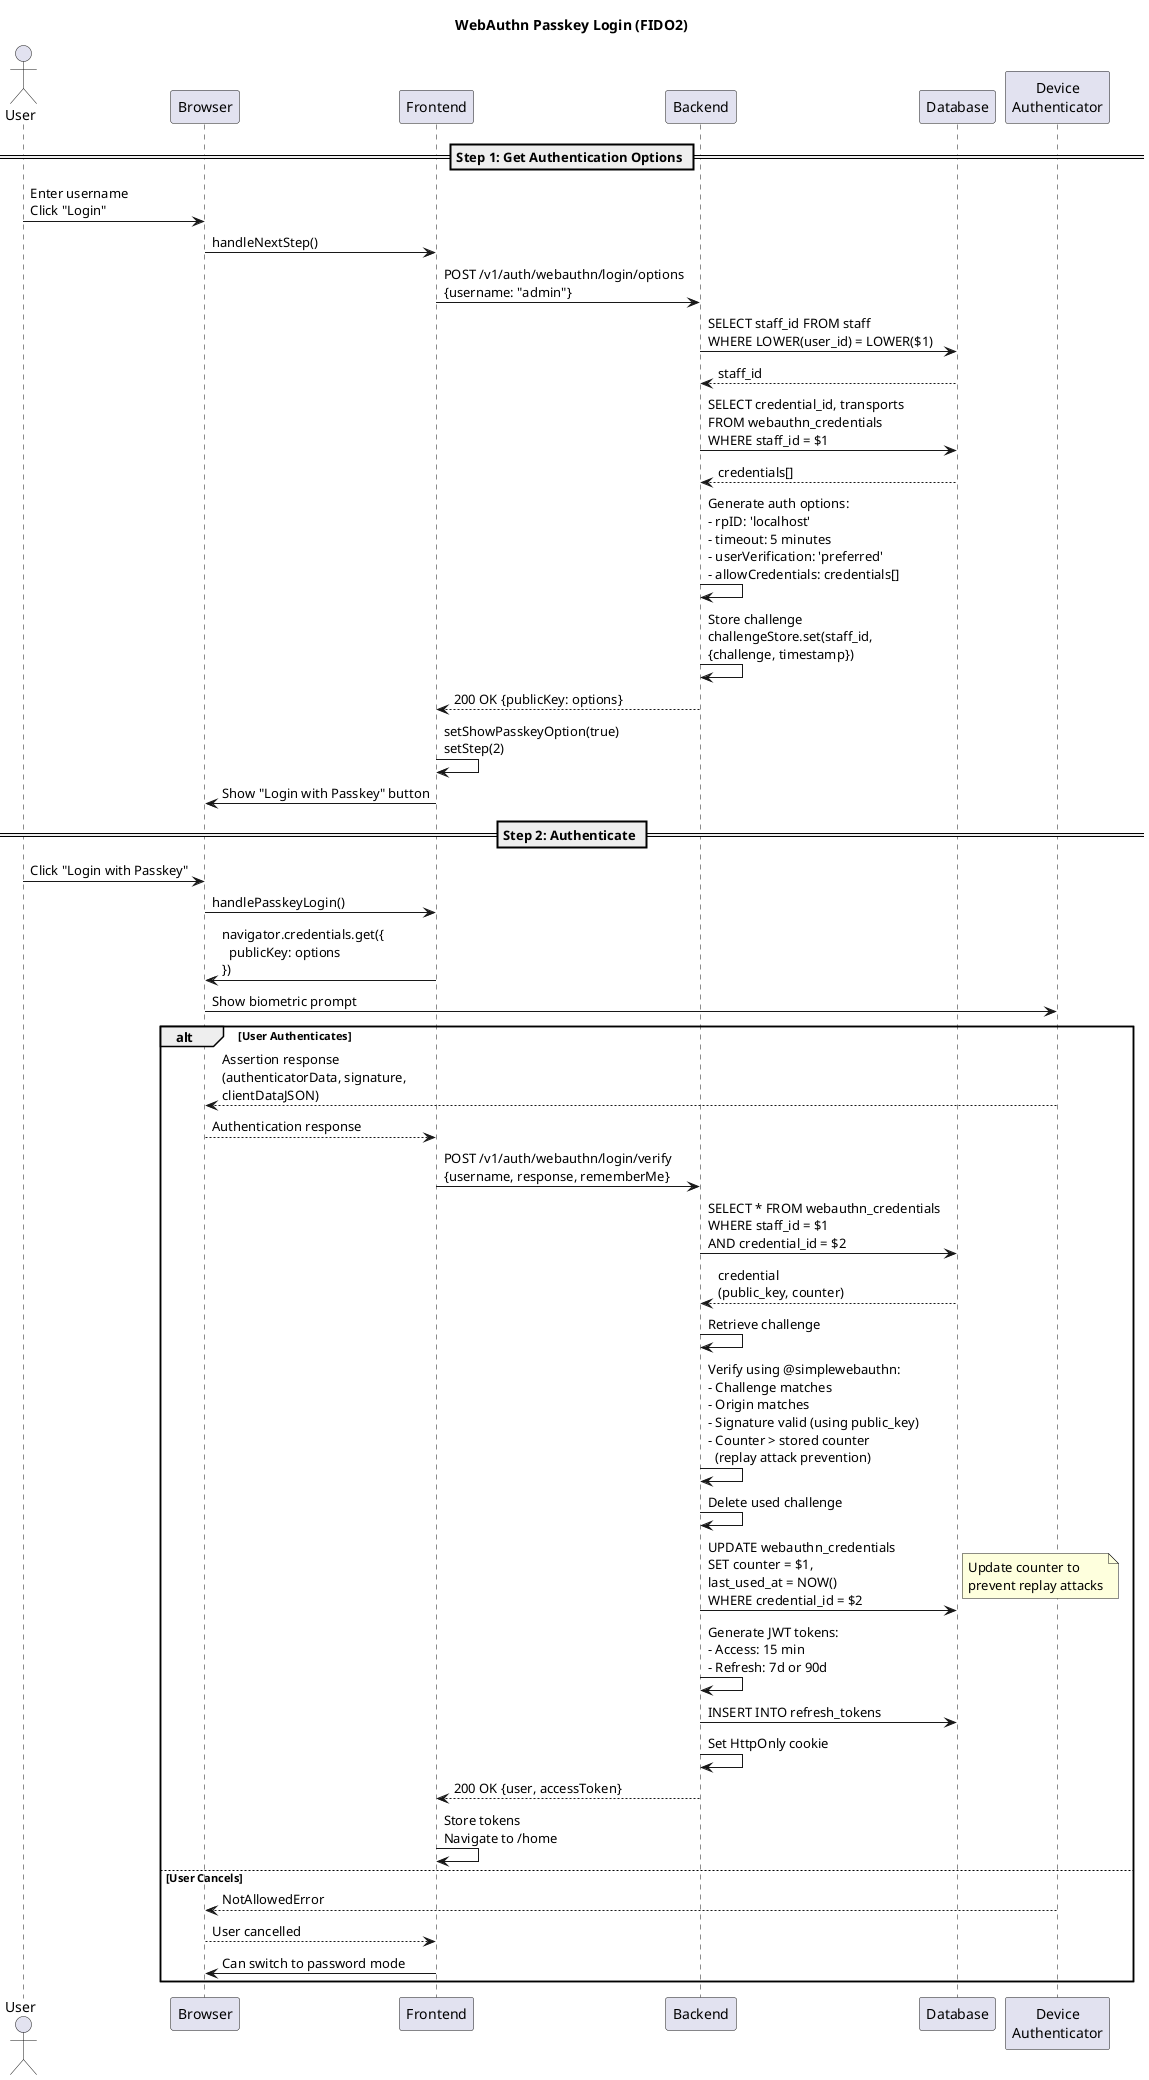 @startuml Passkey Login
title WebAuthn Passkey Login (FIDO2)

actor User
participant Browser
participant Frontend
participant Backend
participant Database
participant "Device\nAuthenticator" as Device

== Step 1: Get Authentication Options ==
User -> Browser: Enter username\nClick "Login"
Browser -> Frontend: handleNextStep()
Frontend -> Backend: POST /v1/auth/webauthn/login/options\n{username: "admin"}

Backend -> Database: SELECT staff_id FROM staff\nWHERE LOWER(user_id) = LOWER($1)
Database --> Backend: staff_id

Backend -> Database: SELECT credential_id, transports\nFROM webauthn_credentials\nWHERE staff_id = $1
Database --> Backend: credentials[]

Backend -> Backend: Generate auth options:\n- rpID: 'localhost'\n- timeout: 5 minutes\n- userVerification: 'preferred'\n- allowCredentials: credentials[]

Backend -> Backend: Store challenge\nchallengeStore.set(staff_id,\n{challenge, timestamp})

Backend --> Frontend: 200 OK {publicKey: options}
Frontend -> Frontend: setShowPasskeyOption(true)\nsetStep(2)
Frontend -> Browser: Show "Login with Passkey" button

== Step 2: Authenticate ==
User -> Browser: Click "Login with Passkey"
Browser -> Frontend: handlePasskeyLogin()
Frontend -> Browser: navigator.credentials.get({\n  publicKey: options\n})
Browser -> Device: Show biometric prompt

alt User Authenticates
    Device --> Browser: Assertion response\n(authenticatorData, signature,\nclientDataJSON)
    Browser --> Frontend: Authentication response

    Frontend -> Backend: POST /v1/auth/webauthn/login/verify\n{username, response, rememberMe}

    Backend -> Database: SELECT * FROM webauthn_credentials\nWHERE staff_id = $1\nAND credential_id = $2
    Database --> Backend: credential\n(public_key, counter)

    Backend -> Backend: Retrieve challenge

    Backend -> Backend: Verify using @simplewebauthn:\n- Challenge matches\n- Origin matches\n- Signature valid (using public_key)\n- Counter > stored counter\n  (replay attack prevention)

    Backend -> Backend: Delete used challenge

    Backend -> Database: UPDATE webauthn_credentials\nSET counter = $1,\nlast_used_at = NOW()\nWHERE credential_id = $2
    note right: Update counter to\nprevent replay attacks

    Backend -> Backend: Generate JWT tokens:\n- Access: 15 min\n- Refresh: 7d or 90d

    Backend -> Database: INSERT INTO refresh_tokens

    Backend -> Backend: Set HttpOnly cookie

    Backend --> Frontend: 200 OK {user, accessToken}
    Frontend -> Frontend: Store tokens\nNavigate to /home

else User Cancels
    Device --> Browser: NotAllowedError
    Browser --> Frontend: User cancelled
    Frontend -> Browser: Can switch to password mode
end

@enduml
